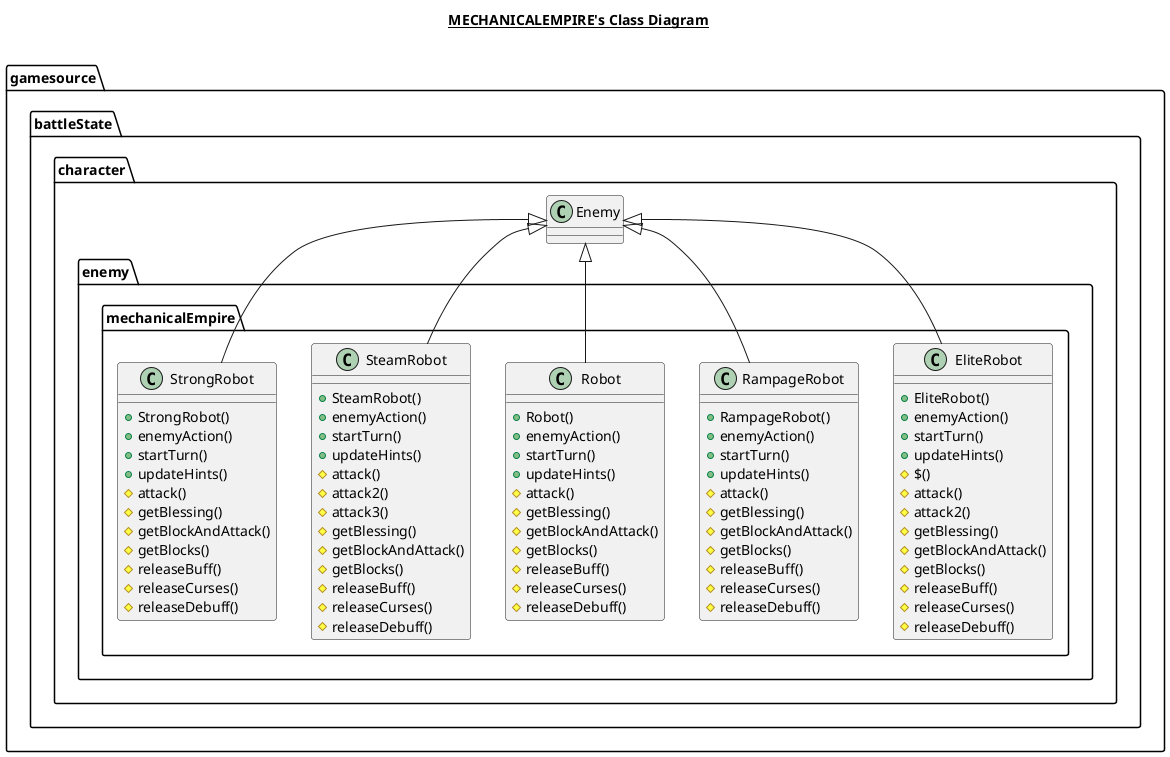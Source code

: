 @startuml

title __MECHANICALEMPIRE's Class Diagram__\n

  namespace gamesource {
    namespace battleState.character {
      namespace enemy.mechanicalEmpire {
        class gamesource.battleState.character.enemy.mechanicalEmpire.EliteRobot {
            + EliteRobot()
            + enemyAction()
            + startTurn()
            + updateHints()
            # $()
            # attack()
            # attack2()
            # getBlessing()
            # getBlockAndAttack()
            # getBlocks()
            # releaseBuff()
            # releaseCurses()
            # releaseDebuff()
        }
      }
    }
  }
  

  namespace gamesource {
    namespace battleState.character {
      namespace enemy.mechanicalEmpire {
        class gamesource.battleState.character.enemy.mechanicalEmpire.RampageRobot {
            + RampageRobot()
            + enemyAction()
            + startTurn()
            + updateHints()
            # attack()
            # getBlessing()
            # getBlockAndAttack()
            # getBlocks()
            # releaseBuff()
            # releaseCurses()
            # releaseDebuff()
        }
      }
    }
  }
  

  namespace gamesource {
    namespace battleState.character {
      namespace enemy.mechanicalEmpire {
        class gamesource.battleState.character.enemy.mechanicalEmpire.Robot {
            + Robot()
            + enemyAction()
            + startTurn()
            + updateHints()
            # attack()
            # getBlessing()
            # getBlockAndAttack()
            # getBlocks()
            # releaseBuff()
            # releaseCurses()
            # releaseDebuff()
        }
      }
    }
  }
  

  namespace gamesource {
    namespace battleState.character {
      namespace enemy.mechanicalEmpire {
        class gamesource.battleState.character.enemy.mechanicalEmpire.SteamRobot {
            + SteamRobot()
            + enemyAction()
            + startTurn()
            + updateHints()
            # attack()
            # attack2()
            # attack3()
            # getBlessing()
            # getBlockAndAttack()
            # getBlocks()
            # releaseBuff()
            # releaseCurses()
            # releaseDebuff()
        }
      }
    }
  }
  

  namespace gamesource {
    namespace battleState.character {
      namespace enemy.mechanicalEmpire {
        class gamesource.battleState.character.enemy.mechanicalEmpire.StrongRobot {
            + StrongRobot()
            + enemyAction()
            + startTurn()
            + updateHints()
            # attack()
            # getBlessing()
            # getBlockAndAttack()
            # getBlocks()
            # releaseBuff()
            # releaseCurses()
            # releaseDebuff()
        }
      }
    }
  }
  

  gamesource.battleState.character.enemy.mechanicalEmpire.EliteRobot -up-|> gamesource.battleState.character.Enemy
  gamesource.battleState.character.enemy.mechanicalEmpire.RampageRobot -up-|> gamesource.battleState.character.Enemy
  gamesource.battleState.character.enemy.mechanicalEmpire.Robot -up-|> gamesource.battleState.character.Enemy
  gamesource.battleState.character.enemy.mechanicalEmpire.SteamRobot -up-|> gamesource.battleState.character.Enemy
  gamesource.battleState.character.enemy.mechanicalEmpire.StrongRobot -up-|> gamesource.battleState.character.Enemy




@enduml

